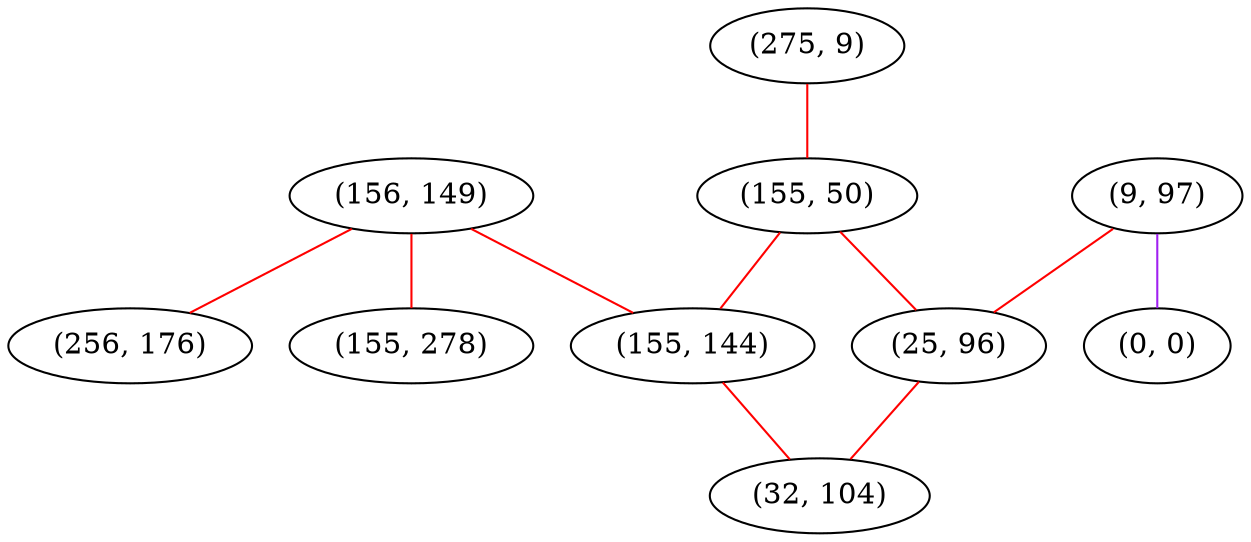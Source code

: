 graph "" {
"(156, 149)";
"(275, 9)";
"(9, 97)";
"(155, 50)";
"(0, 0)";
"(155, 144)";
"(25, 96)";
"(256, 176)";
"(32, 104)";
"(155, 278)";
"(156, 149)" -- "(155, 144)"  [color=red, key=0, weight=1];
"(156, 149)" -- "(256, 176)"  [color=red, key=0, weight=1];
"(156, 149)" -- "(155, 278)"  [color=red, key=0, weight=1];
"(275, 9)" -- "(155, 50)"  [color=red, key=0, weight=1];
"(9, 97)" -- "(25, 96)"  [color=red, key=0, weight=1];
"(9, 97)" -- "(0, 0)"  [color=purple, key=0, weight=4];
"(155, 50)" -- "(155, 144)"  [color=red, key=0, weight=1];
"(155, 50)" -- "(25, 96)"  [color=red, key=0, weight=1];
"(155, 144)" -- "(32, 104)"  [color=red, key=0, weight=1];
"(25, 96)" -- "(32, 104)"  [color=red, key=0, weight=1];
}
